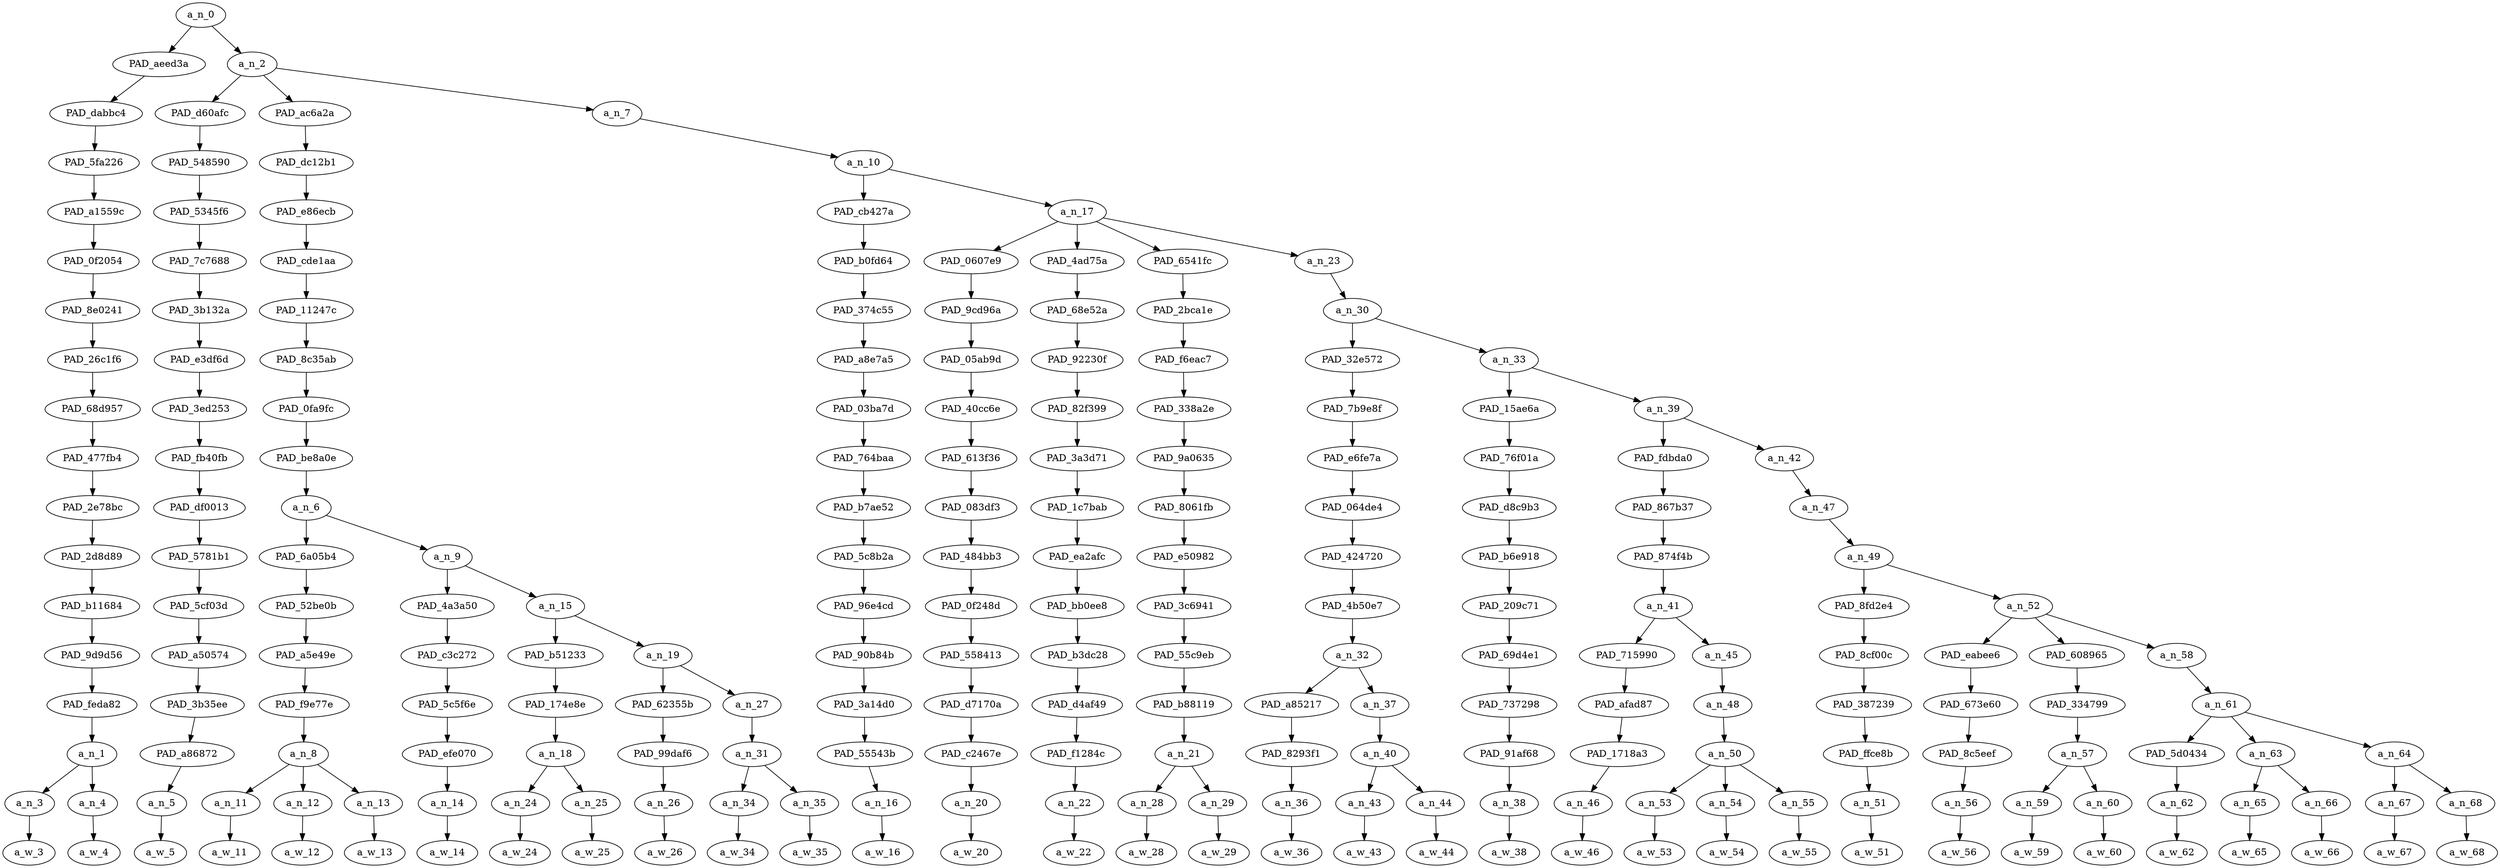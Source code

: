 strict digraph "" {
	a_n_0	[div_dir=1,
		index=0,
		level=17,
		pos="3.8503327546296298,17!",
		text_span="[0, 1, 2, 3, 4, 5, 6, 7, 8, 9, 10, 11, 12, 13, 14, 15, 16, 17, 18, 19, 20, 21, 22, 23, 24, 25, 26, 27, 28, 29, 30, 31, 32, 33]",
		value=0.99999999];
	PAD_aeed3a	[div_dir=1,
		index=0,
		level=16,
		pos="0.5,16!",
		text_span="[0, 1]",
		value=0.19728913];
	a_n_0 -> PAD_aeed3a;
	a_n_2	[div_dir=1,
		index=1,
		level=16,
		pos="7.2006655092592595,16!",
		text_span="[2, 3, 4, 5, 6, 7, 8, 9, 10, 11, 12, 13, 14, 15, 16, 17, 18, 19, 20, 21, 22, 23, 24, 25, 26, 27, 28, 29, 30, 31, 32, 33]",
		value=0.80222583];
	a_n_0 -> a_n_2;
	PAD_dabbc4	[div_dir=1,
		index=0,
		level=15,
		pos="0.5,15!",
		text_span="[0, 1]",
		value=0.19728913];
	PAD_aeed3a -> PAD_dabbc4;
	PAD_5fa226	[div_dir=1,
		index=0,
		level=14,
		pos="0.5,14!",
		text_span="[0, 1]",
		value=0.19728913];
	PAD_dabbc4 -> PAD_5fa226;
	PAD_a1559c	[div_dir=1,
		index=0,
		level=13,
		pos="0.5,13!",
		text_span="[0, 1]",
		value=0.19728913];
	PAD_5fa226 -> PAD_a1559c;
	PAD_0f2054	[div_dir=1,
		index=0,
		level=12,
		pos="0.5,12!",
		text_span="[0, 1]",
		value=0.19728913];
	PAD_a1559c -> PAD_0f2054;
	PAD_8e0241	[div_dir=1,
		index=0,
		level=11,
		pos="0.5,11!",
		text_span="[0, 1]",
		value=0.19728913];
	PAD_0f2054 -> PAD_8e0241;
	PAD_26c1f6	[div_dir=1,
		index=0,
		level=10,
		pos="0.5,10!",
		text_span="[0, 1]",
		value=0.19728913];
	PAD_8e0241 -> PAD_26c1f6;
	PAD_68d957	[div_dir=1,
		index=0,
		level=9,
		pos="0.5,9!",
		text_span="[0, 1]",
		value=0.19728913];
	PAD_26c1f6 -> PAD_68d957;
	PAD_477fb4	[div_dir=1,
		index=0,
		level=8,
		pos="0.5,8!",
		text_span="[0, 1]",
		value=0.19728913];
	PAD_68d957 -> PAD_477fb4;
	PAD_2e78bc	[div_dir=1,
		index=0,
		level=7,
		pos="0.5,7!",
		text_span="[0, 1]",
		value=0.19728913];
	PAD_477fb4 -> PAD_2e78bc;
	PAD_2d8d89	[div_dir=1,
		index=0,
		level=6,
		pos="0.5,6!",
		text_span="[0, 1]",
		value=0.19728913];
	PAD_2e78bc -> PAD_2d8d89;
	PAD_b11684	[div_dir=1,
		index=0,
		level=5,
		pos="0.5,5!",
		text_span="[0, 1]",
		value=0.19728913];
	PAD_2d8d89 -> PAD_b11684;
	PAD_9d9d56	[div_dir=1,
		index=0,
		level=4,
		pos="0.5,4!",
		text_span="[0, 1]",
		value=0.19728913];
	PAD_b11684 -> PAD_9d9d56;
	PAD_feda82	[div_dir=1,
		index=0,
		level=3,
		pos="0.5,3!",
		text_span="[0, 1]",
		value=0.19728913];
	PAD_9d9d56 -> PAD_feda82;
	a_n_1	[div_dir=1,
		index=0,
		level=2,
		pos="0.5,2!",
		text_span="[0, 1]",
		value=0.19728913];
	PAD_feda82 -> a_n_1;
	a_n_3	[div_dir=1,
		index=0,
		level=1,
		pos="0.0,1!",
		text_span="[0]",
		value=0.15170387];
	a_n_1 -> a_n_3;
	a_n_4	[div_dir=-1,
		index=1,
		level=1,
		pos="1.0,1!",
		text_span="[1]",
		value=0.04479495];
	a_n_1 -> a_n_4;
	a_w_3	[div_dir=0,
		index=0,
		level=0,
		pos="0,0!",
		text_span="[0]",
		value=nigger];
	a_n_3 -> a_w_3;
	a_w_4	[div_dir=0,
		index=1,
		level=0,
		pos="1,0!",
		text_span="[1]",
		value=jokes];
	a_n_4 -> a_w_4;
	PAD_d60afc	[div_dir=1,
		index=1,
		level=15,
		pos="2.0,15!",
		text_span="[2]",
		value=0.02422138];
	a_n_2 -> PAD_d60afc;
	PAD_ac6a2a	[div_dir=1,
		index=2,
		level=15,
		pos="5.65625,15!",
		text_span="[3, 4, 5, 6, 7, 8, 9, 10, 11]",
		value=0.22518345];
	a_n_2 -> PAD_ac6a2a;
	a_n_7	[div_dir=1,
		index=3,
		level=15,
		pos="13.945746527777779,15!",
		text_span="[12, 13, 14, 15, 16, 17, 18, 19, 20, 21, 22, 23, 24, 25, 26, 27, 28, 29, 30, 31, 32, 33]",
		value=0.55253853];
	a_n_2 -> a_n_7;
	PAD_548590	[div_dir=1,
		index=1,
		level=14,
		pos="2.0,14!",
		text_span="[2]",
		value=0.02422138];
	PAD_d60afc -> PAD_548590;
	PAD_5345f6	[div_dir=1,
		index=1,
		level=13,
		pos="2.0,13!",
		text_span="[2]",
		value=0.02422138];
	PAD_548590 -> PAD_5345f6;
	PAD_7c7688	[div_dir=1,
		index=1,
		level=12,
		pos="2.0,12!",
		text_span="[2]",
		value=0.02422138];
	PAD_5345f6 -> PAD_7c7688;
	PAD_3b132a	[div_dir=1,
		index=1,
		level=11,
		pos="2.0,11!",
		text_span="[2]",
		value=0.02422138];
	PAD_7c7688 -> PAD_3b132a;
	PAD_e3df6d	[div_dir=1,
		index=1,
		level=10,
		pos="2.0,10!",
		text_span="[2]",
		value=0.02422138];
	PAD_3b132a -> PAD_e3df6d;
	PAD_3ed253	[div_dir=1,
		index=1,
		level=9,
		pos="2.0,9!",
		text_span="[2]",
		value=0.02422138];
	PAD_e3df6d -> PAD_3ed253;
	PAD_fb40fb	[div_dir=1,
		index=1,
		level=8,
		pos="2.0,8!",
		text_span="[2]",
		value=0.02422138];
	PAD_3ed253 -> PAD_fb40fb;
	PAD_df0013	[div_dir=1,
		index=1,
		level=7,
		pos="2.0,7!",
		text_span="[2]",
		value=0.02422138];
	PAD_fb40fb -> PAD_df0013;
	PAD_5781b1	[div_dir=1,
		index=1,
		level=6,
		pos="2.0,6!",
		text_span="[2]",
		value=0.02422138];
	PAD_df0013 -> PAD_5781b1;
	PAD_5cf03d	[div_dir=1,
		index=1,
		level=5,
		pos="2.0,5!",
		text_span="[2]",
		value=0.02422138];
	PAD_5781b1 -> PAD_5cf03d;
	PAD_a50574	[div_dir=1,
		index=1,
		level=4,
		pos="2.0,4!",
		text_span="[2]",
		value=0.02422138];
	PAD_5cf03d -> PAD_a50574;
	PAD_3b35ee	[div_dir=1,
		index=1,
		level=3,
		pos="2.0,3!",
		text_span="[2]",
		value=0.02422138];
	PAD_a50574 -> PAD_3b35ee;
	PAD_a86872	[div_dir=1,
		index=1,
		level=2,
		pos="2.0,2!",
		text_span="[2]",
		value=0.02422138];
	PAD_3b35ee -> PAD_a86872;
	a_n_5	[div_dir=1,
		index=2,
		level=1,
		pos="2.0,1!",
		text_span="[2]",
		value=0.02422138];
	PAD_a86872 -> a_n_5;
	a_w_5	[div_dir=0,
		index=2,
		level=0,
		pos="2,0!",
		text_span="[2]",
		value=are];
	a_n_5 -> a_w_5;
	PAD_dc12b1	[div_dir=1,
		index=2,
		level=14,
		pos="5.65625,14!",
		text_span="[3, 4, 5, 6, 7, 8, 9, 10, 11]",
		value=0.22518345];
	PAD_ac6a2a -> PAD_dc12b1;
	PAD_e86ecb	[div_dir=1,
		index=2,
		level=13,
		pos="5.65625,13!",
		text_span="[3, 4, 5, 6, 7, 8, 9, 10, 11]",
		value=0.22518345];
	PAD_dc12b1 -> PAD_e86ecb;
	PAD_cde1aa	[div_dir=1,
		index=2,
		level=12,
		pos="5.65625,12!",
		text_span="[3, 4, 5, 6, 7, 8, 9, 10, 11]",
		value=0.22518345];
	PAD_e86ecb -> PAD_cde1aa;
	PAD_11247c	[div_dir=1,
		index=2,
		level=11,
		pos="5.65625,11!",
		text_span="[3, 4, 5, 6, 7, 8, 9, 10, 11]",
		value=0.22518345];
	PAD_cde1aa -> PAD_11247c;
	PAD_8c35ab	[div_dir=1,
		index=2,
		level=10,
		pos="5.65625,10!",
		text_span="[3, 4, 5, 6, 7, 8, 9, 10, 11]",
		value=0.22518345];
	PAD_11247c -> PAD_8c35ab;
	PAD_0fa9fc	[div_dir=1,
		index=2,
		level=9,
		pos="5.65625,9!",
		text_span="[3, 4, 5, 6, 7, 8, 9, 10, 11]",
		value=0.22518345];
	PAD_8c35ab -> PAD_0fa9fc;
	PAD_be8a0e	[div_dir=1,
		index=2,
		level=8,
		pos="5.65625,8!",
		text_span="[3, 4, 5, 6, 7, 8, 9, 10, 11]",
		value=0.22518345];
	PAD_0fa9fc -> PAD_be8a0e;
	a_n_6	[div_dir=1,
		index=2,
		level=7,
		pos="5.65625,7!",
		text_span="[3, 4, 5, 6, 7, 8, 9, 10, 11]",
		value=0.22518345];
	PAD_be8a0e -> a_n_6;
	PAD_6a05b4	[div_dir=-1,
		index=2,
		level=6,
		pos="4.0,6!",
		text_span="[3, 4, 5]",
		value=0.05057490];
	a_n_6 -> PAD_6a05b4;
	a_n_9	[div_dir=1,
		index=3,
		level=6,
		pos="7.3125,6!",
		text_span="[6, 7, 8, 9, 10, 11]",
		value=0.17451664];
	a_n_6 -> a_n_9;
	PAD_52be0b	[div_dir=-1,
		index=2,
		level=5,
		pos="4.0,5!",
		text_span="[3, 4, 5]",
		value=0.05057490];
	PAD_6a05b4 -> PAD_52be0b;
	PAD_a5e49e	[div_dir=-1,
		index=2,
		level=4,
		pos="4.0,4!",
		text_span="[3, 4, 5]",
		value=0.05057490];
	PAD_52be0b -> PAD_a5e49e;
	PAD_f9e77e	[div_dir=-1,
		index=2,
		level=3,
		pos="4.0,3!",
		text_span="[3, 4, 5]",
		value=0.05057490];
	PAD_a5e49e -> PAD_f9e77e;
	a_n_8	[div_dir=-1,
		index=2,
		level=2,
		pos="4.0,2!",
		text_span="[3, 4, 5]",
		value=0.05057490];
	PAD_f9e77e -> a_n_8;
	a_n_11	[div_dir=-1,
		index=3,
		level=1,
		pos="3.0,1!",
		text_span="[3]",
		value=0.01630257];
	a_n_8 -> a_n_11;
	a_n_12	[div_dir=-1,
		index=4,
		level=1,
		pos="4.0,1!",
		text_span="[4]",
		value=0.01889597];
	a_n_8 -> a_n_12;
	a_n_13	[div_dir=1,
		index=5,
		level=1,
		pos="5.0,1!",
		text_span="[5]",
		value=0.01536732];
	a_n_8 -> a_n_13;
	a_w_11	[div_dir=0,
		index=3,
		level=0,
		pos="3,0!",
		text_span="[3]",
		value=more];
	a_n_11 -> a_w_11;
	a_w_12	[div_dir=0,
		index=4,
		level=0,
		pos="4,0!",
		text_span="[4]",
		value=played];
	a_n_12 -> a_w_12;
	a_w_13	[div_dir=0,
		index=5,
		level=0,
		pos="5,0!",
		text_span="[5]",
		value=out];
	a_n_13 -> a_w_13;
	PAD_4a3a50	[div_dir=1,
		index=3,
		level=5,
		pos="6.0,5!",
		text_span="[6]",
		value=0.01395445];
	a_n_9 -> PAD_4a3a50;
	a_n_15	[div_dir=1,
		index=4,
		level=5,
		pos="8.625,5!",
		text_span="[7, 8, 9, 10, 11]",
		value=0.16045096];
	a_n_9 -> a_n_15;
	PAD_c3c272	[div_dir=1,
		index=3,
		level=4,
		pos="6.0,4!",
		text_span="[6]",
		value=0.01395445];
	PAD_4a3a50 -> PAD_c3c272;
	PAD_5c5f6e	[div_dir=1,
		index=3,
		level=3,
		pos="6.0,3!",
		text_span="[6]",
		value=0.01395445];
	PAD_c3c272 -> PAD_5c5f6e;
	PAD_efe070	[div_dir=1,
		index=3,
		level=2,
		pos="6.0,2!",
		text_span="[6]",
		value=0.01395445];
	PAD_5c5f6e -> PAD_efe070;
	a_n_14	[div_dir=1,
		index=6,
		level=1,
		pos="6.0,1!",
		text_span="[6]",
		value=0.01395445];
	PAD_efe070 -> a_n_14;
	a_w_14	[div_dir=0,
		index=6,
		level=0,
		pos="6,0!",
		text_span="[6]",
		value=than];
	a_n_14 -> a_w_14;
	PAD_b51233	[div_dir=1,
		index=4,
		level=4,
		pos="7.5,4!",
		text_span="[7, 8]",
		value=0.10955494];
	a_n_15 -> PAD_b51233;
	a_n_19	[div_dir=1,
		index=5,
		level=4,
		pos="9.75,4!",
		text_span="[9, 10, 11]",
		value=0.05078478];
	a_n_15 -> a_n_19;
	PAD_174e8e	[div_dir=1,
		index=4,
		level=3,
		pos="7.5,3!",
		text_span="[7, 8]",
		value=0.10955494];
	PAD_b51233 -> PAD_174e8e;
	a_n_18	[div_dir=1,
		index=4,
		level=2,
		pos="7.5,2!",
		text_span="[7, 8]",
		value=0.10955494];
	PAD_174e8e -> a_n_18;
	a_n_24	[div_dir=1,
		index=7,
		level=1,
		pos="7.0,1!",
		text_span="[7]",
		value=0.05844731];
	a_n_18 -> a_n_24;
	a_n_25	[div_dir=1,
		index=8,
		level=1,
		pos="8.0,1!",
		text_span="[8]",
		value=0.05099873];
	a_n_18 -> a_n_25;
	a_w_24	[div_dir=0,
		index=7,
		level=0,
		pos="7,0!",
		text_span="[7]",
		value=groyper];
	a_n_24 -> a_w_24;
	a_w_25	[div_dir=0,
		index=8,
		level=0,
		pos="8,0!",
		text_span="[8]",
		value=avis];
	a_n_25 -> a_w_25;
	PAD_62355b	[div_dir=1,
		index=5,
		level=3,
		pos="9.0,3!",
		text_span="[9]",
		value=0.01755341];
	a_n_19 -> PAD_62355b;
	a_n_27	[div_dir=1,
		index=6,
		level=3,
		pos="10.5,3!",
		text_span="[10, 11]",
		value=0.03319159];
	a_n_19 -> a_n_27;
	PAD_99daf6	[div_dir=1,
		index=5,
		level=2,
		pos="9.0,2!",
		text_span="[9]",
		value=0.01755341];
	PAD_62355b -> PAD_99daf6;
	a_n_26	[div_dir=1,
		index=9,
		level=1,
		pos="9.0,1!",
		text_span="[9]",
		value=0.01755341];
	PAD_99daf6 -> a_n_26;
	a_w_26	[div_dir=0,
		index=9,
		level=0,
		pos="9,0!",
		text_span="[9]",
		value=keep];
	a_n_26 -> a_w_26;
	a_n_31	[div_dir=1,
		index=6,
		level=2,
		pos="10.5,2!",
		text_span="[10, 11]",
		value=0.03319010];
	a_n_27 -> a_n_31;
	a_n_34	[div_dir=-1,
		index=10,
		level=1,
		pos="10.0,1!",
		text_span="[10]",
		value=0.01722160];
	a_n_31 -> a_n_34;
	a_n_35	[div_dir=1,
		index=11,
		level=1,
		pos="11.0,1!",
		text_span="[11]",
		value=0.01596701];
	a_n_31 -> a_n_35;
	a_w_34	[div_dir=0,
		index=10,
		level=0,
		pos="10,0!",
		text_span="[10]",
		value=using];
	a_n_34 -> a_w_34;
	a_w_35	[div_dir=0,
		index=11,
		level=0,
		pos="11,0!",
		text_span="[11]",
		value=it];
	a_n_35 -> a_w_35;
	a_n_10	[div_dir=1,
		index=3,
		level=14,
		pos="13.945746527777779,14!",
		text_span="[12, 13, 14, 15, 16, 17, 18, 19, 20, 21, 22, 23, 24, 25, 26, 27, 28, 29, 30, 31, 32, 33]",
		value=0.55225667];
	a_n_7 -> a_n_10;
	PAD_cb427a	[div_dir=1,
		index=3,
		level=13,
		pos="12.0,13!",
		text_span="[12]",
		value=0.01705608];
	a_n_10 -> PAD_cb427a;
	a_n_17	[div_dir=1,
		index=4,
		level=13,
		pos="15.891493055555555,13!",
		text_span="[13, 14, 15, 16, 17, 18, 19, 20, 21, 22, 23, 24, 25, 26, 27, 28, 29, 30, 31, 32, 33]",
		value=0.53491874];
	a_n_10 -> a_n_17;
	PAD_b0fd64	[div_dir=1,
		index=3,
		level=12,
		pos="12.0,12!",
		text_span="[12]",
		value=0.01705608];
	PAD_cb427a -> PAD_b0fd64;
	PAD_374c55	[div_dir=1,
		index=3,
		level=11,
		pos="12.0,11!",
		text_span="[12]",
		value=0.01705608];
	PAD_b0fd64 -> PAD_374c55;
	PAD_a8e7a5	[div_dir=1,
		index=3,
		level=10,
		pos="12.0,10!",
		text_span="[12]",
		value=0.01705608];
	PAD_374c55 -> PAD_a8e7a5;
	PAD_03ba7d	[div_dir=1,
		index=3,
		level=9,
		pos="12.0,9!",
		text_span="[12]",
		value=0.01705608];
	PAD_a8e7a5 -> PAD_03ba7d;
	PAD_764baa	[div_dir=1,
		index=3,
		level=8,
		pos="12.0,8!",
		text_span="[12]",
		value=0.01705608];
	PAD_03ba7d -> PAD_764baa;
	PAD_b7ae52	[div_dir=1,
		index=3,
		level=7,
		pos="12.0,7!",
		text_span="[12]",
		value=0.01705608];
	PAD_764baa -> PAD_b7ae52;
	PAD_5c8b2a	[div_dir=1,
		index=4,
		level=6,
		pos="12.0,6!",
		text_span="[12]",
		value=0.01705608];
	PAD_b7ae52 -> PAD_5c8b2a;
	PAD_96e4cd	[div_dir=1,
		index=5,
		level=5,
		pos="12.0,5!",
		text_span="[12]",
		value=0.01705608];
	PAD_5c8b2a -> PAD_96e4cd;
	PAD_90b84b	[div_dir=1,
		index=6,
		level=4,
		pos="12.0,4!",
		text_span="[12]",
		value=0.01705608];
	PAD_96e4cd -> PAD_90b84b;
	PAD_3a14d0	[div_dir=1,
		index=7,
		level=3,
		pos="12.0,3!",
		text_span="[12]",
		value=0.01705608];
	PAD_90b84b -> PAD_3a14d0;
	PAD_55543b	[div_dir=1,
		index=7,
		level=2,
		pos="12.0,2!",
		text_span="[12]",
		value=0.01705608];
	PAD_3a14d0 -> PAD_55543b;
	a_n_16	[div_dir=1,
		index=12,
		level=1,
		pos="12.0,1!",
		text_span="[12]",
		value=0.01705608];
	PAD_55543b -> a_n_16;
	a_w_16	[div_dir=0,
		index=12,
		level=0,
		pos="12,0!",
		text_span="[12]",
		value=it1];
	a_n_16 -> a_w_16;
	PAD_0607e9	[div_dir=1,
		index=4,
		level=12,
		pos="13.0,12!",
		text_span="[13]",
		value=0.01752097];
	a_n_17 -> PAD_0607e9;
	PAD_4ad75a	[div_dir=-1,
		index=6,
		level=12,
		pos="16.0,12!",
		text_span="[16]",
		value=0.02100798];
	a_n_17 -> PAD_4ad75a;
	PAD_6541fc	[div_dir=1,
		index=5,
		level=12,
		pos="14.5,12!",
		text_span="[14, 15]",
		value=0.03649807];
	a_n_17 -> PAD_6541fc;
	a_n_23	[div_dir=1,
		index=7,
		level=12,
		pos="20.06597222222222,12!",
		text_span="[17, 18, 19, 20, 21, 22, 23, 24, 25, 26, 27, 28, 29, 30, 31, 32, 33]",
		value=0.45962201];
	a_n_17 -> a_n_23;
	PAD_9cd96a	[div_dir=1,
		index=4,
		level=11,
		pos="13.0,11!",
		text_span="[13]",
		value=0.01752097];
	PAD_0607e9 -> PAD_9cd96a;
	PAD_05ab9d	[div_dir=1,
		index=4,
		level=10,
		pos="13.0,10!",
		text_span="[13]",
		value=0.01752097];
	PAD_9cd96a -> PAD_05ab9d;
	PAD_40cc6e	[div_dir=1,
		index=4,
		level=9,
		pos="13.0,9!",
		text_span="[13]",
		value=0.01752097];
	PAD_05ab9d -> PAD_40cc6e;
	PAD_613f36	[div_dir=1,
		index=4,
		level=8,
		pos="13.0,8!",
		text_span="[13]",
		value=0.01752097];
	PAD_40cc6e -> PAD_613f36;
	PAD_083df3	[div_dir=1,
		index=4,
		level=7,
		pos="13.0,7!",
		text_span="[13]",
		value=0.01752097];
	PAD_613f36 -> PAD_083df3;
	PAD_484bb3	[div_dir=1,
		index=5,
		level=6,
		pos="13.0,6!",
		text_span="[13]",
		value=0.01752097];
	PAD_083df3 -> PAD_484bb3;
	PAD_0f248d	[div_dir=1,
		index=6,
		level=5,
		pos="13.0,5!",
		text_span="[13]",
		value=0.01752097];
	PAD_484bb3 -> PAD_0f248d;
	PAD_558413	[div_dir=1,
		index=7,
		level=4,
		pos="13.0,4!",
		text_span="[13]",
		value=0.01752097];
	PAD_0f248d -> PAD_558413;
	PAD_d7170a	[div_dir=1,
		index=8,
		level=3,
		pos="13.0,3!",
		text_span="[13]",
		value=0.01752097];
	PAD_558413 -> PAD_d7170a;
	PAD_c2467e	[div_dir=1,
		index=8,
		level=2,
		pos="13.0,2!",
		text_span="[13]",
		value=0.01752097];
	PAD_d7170a -> PAD_c2467e;
	a_n_20	[div_dir=1,
		index=13,
		level=1,
		pos="13.0,1!",
		text_span="[13]",
		value=0.01752097];
	PAD_c2467e -> a_n_20;
	a_w_20	[div_dir=0,
		index=13,
		level=0,
		pos="13,0!",
		text_span="[13]",
		value=has];
	a_n_20 -> a_w_20;
	PAD_68e52a	[div_dir=-1,
		index=6,
		level=11,
		pos="16.0,11!",
		text_span="[16]",
		value=0.02100798];
	PAD_4ad75a -> PAD_68e52a;
	PAD_92230f	[div_dir=-1,
		index=6,
		level=10,
		pos="16.0,10!",
		text_span="[16]",
		value=0.02100798];
	PAD_68e52a -> PAD_92230f;
	PAD_82f399	[div_dir=-1,
		index=6,
		level=9,
		pos="16.0,9!",
		text_span="[16]",
		value=0.02100798];
	PAD_92230f -> PAD_82f399;
	PAD_3a3d71	[div_dir=-1,
		index=6,
		level=8,
		pos="16.0,8!",
		text_span="[16]",
		value=0.02100798];
	PAD_82f399 -> PAD_3a3d71;
	PAD_1c7bab	[div_dir=-1,
		index=6,
		level=7,
		pos="16.0,7!",
		text_span="[16]",
		value=0.02100798];
	PAD_3a3d71 -> PAD_1c7bab;
	PAD_ea2afc	[div_dir=-1,
		index=7,
		level=6,
		pos="16.0,6!",
		text_span="[16]",
		value=0.02100798];
	PAD_1c7bab -> PAD_ea2afc;
	PAD_bb0ee8	[div_dir=-1,
		index=8,
		level=5,
		pos="16.0,5!",
		text_span="[16]",
		value=0.02100798];
	PAD_ea2afc -> PAD_bb0ee8;
	PAD_b3dc28	[div_dir=-1,
		index=9,
		level=4,
		pos="16.0,4!",
		text_span="[16]",
		value=0.02100798];
	PAD_bb0ee8 -> PAD_b3dc28;
	PAD_d4af49	[div_dir=-1,
		index=10,
		level=3,
		pos="16.0,3!",
		text_span="[16]",
		value=0.02100798];
	PAD_b3dc28 -> PAD_d4af49;
	PAD_f1284c	[div_dir=-1,
		index=10,
		level=2,
		pos="16.0,2!",
		text_span="[16]",
		value=0.02100798];
	PAD_d4af49 -> PAD_f1284c;
	a_n_22	[div_dir=-1,
		index=16,
		level=1,
		pos="16.0,1!",
		text_span="[16]",
		value=0.02100798];
	PAD_f1284c -> a_n_22;
	a_w_22	[div_dir=0,
		index=16,
		level=0,
		pos="16,0!",
		text_span="[16]",
		value=meanwhile];
	a_n_22 -> a_w_22;
	PAD_2bca1e	[div_dir=1,
		index=5,
		level=11,
		pos="14.5,11!",
		text_span="[14, 15]",
		value=0.03649807];
	PAD_6541fc -> PAD_2bca1e;
	PAD_f6eac7	[div_dir=1,
		index=5,
		level=10,
		pos="14.5,10!",
		text_span="[14, 15]",
		value=0.03649807];
	PAD_2bca1e -> PAD_f6eac7;
	PAD_338a2e	[div_dir=1,
		index=5,
		level=9,
		pos="14.5,9!",
		text_span="[14, 15]",
		value=0.03649807];
	PAD_f6eac7 -> PAD_338a2e;
	PAD_9a0635	[div_dir=1,
		index=5,
		level=8,
		pos="14.5,8!",
		text_span="[14, 15]",
		value=0.03649807];
	PAD_338a2e -> PAD_9a0635;
	PAD_8061fb	[div_dir=1,
		index=5,
		level=7,
		pos="14.5,7!",
		text_span="[14, 15]",
		value=0.03649807];
	PAD_9a0635 -> PAD_8061fb;
	PAD_e50982	[div_dir=1,
		index=6,
		level=6,
		pos="14.5,6!",
		text_span="[14, 15]",
		value=0.03649807];
	PAD_8061fb -> PAD_e50982;
	PAD_3c6941	[div_dir=1,
		index=7,
		level=5,
		pos="14.5,5!",
		text_span="[14, 15]",
		value=0.03649807];
	PAD_e50982 -> PAD_3c6941;
	PAD_55c9eb	[div_dir=1,
		index=8,
		level=4,
		pos="14.5,4!",
		text_span="[14, 15]",
		value=0.03649807];
	PAD_3c6941 -> PAD_55c9eb;
	PAD_b88119	[div_dir=1,
		index=9,
		level=3,
		pos="14.5,3!",
		text_span="[14, 15]",
		value=0.03649807];
	PAD_55c9eb -> PAD_b88119;
	a_n_21	[div_dir=1,
		index=9,
		level=2,
		pos="14.5,2!",
		text_span="[14, 15]",
		value=0.03649807];
	PAD_b88119 -> a_n_21;
	a_n_28	[div_dir=-1,
		index=14,
		level=1,
		pos="14.0,1!",
		text_span="[14]",
		value=0.01504509];
	a_n_21 -> a_n_28;
	a_n_29	[div_dir=1,
		index=15,
		level=1,
		pos="15.0,1!",
		text_span="[15]",
		value=0.02142167];
	a_n_21 -> a_n_29;
	a_w_28	[div_dir=0,
		index=14,
		level=0,
		pos="14,0!",
		text_span="[14]",
		value=no];
	a_n_28 -> a_w_28;
	a_w_29	[div_dir=0,
		index=15,
		level=0,
		pos="15,0!",
		text_span="[15]",
		value=effect];
	a_n_29 -> a_w_29;
	a_n_30	[div_dir=1,
		index=7,
		level=11,
		pos="20.06597222222222,11!",
		text_span="[17, 18, 19, 20, 21, 22, 23, 24, 25, 26, 27, 28, 29, 30, 31, 32, 33]",
		value=0.45932454];
	a_n_23 -> a_n_30;
	PAD_32e572	[div_dir=1,
		index=7,
		level=10,
		pos="17.75,10!",
		text_span="[17, 18, 19]",
		value=0.04927598];
	a_n_30 -> PAD_32e572;
	a_n_33	[div_dir=1,
		index=8,
		level=10,
		pos="22.381944444444443,10!",
		text_span="[20, 21, 22, 23, 24, 25, 26, 27, 28, 29, 30, 31, 32, 33]",
		value=0.40975109];
	a_n_30 -> a_n_33;
	PAD_7b9e8f	[div_dir=1,
		index=7,
		level=9,
		pos="17.75,9!",
		text_span="[17, 18, 19]",
		value=0.04927598];
	PAD_32e572 -> PAD_7b9e8f;
	PAD_e6fe7a	[div_dir=1,
		index=7,
		level=8,
		pos="17.75,8!",
		text_span="[17, 18, 19]",
		value=0.04927598];
	PAD_7b9e8f -> PAD_e6fe7a;
	PAD_064de4	[div_dir=1,
		index=7,
		level=7,
		pos="17.75,7!",
		text_span="[17, 18, 19]",
		value=0.04927598];
	PAD_e6fe7a -> PAD_064de4;
	PAD_424720	[div_dir=1,
		index=8,
		level=6,
		pos="17.75,6!",
		text_span="[17, 18, 19]",
		value=0.04927598];
	PAD_064de4 -> PAD_424720;
	PAD_4b50e7	[div_dir=1,
		index=9,
		level=5,
		pos="17.75,5!",
		text_span="[17, 18, 19]",
		value=0.04927598];
	PAD_424720 -> PAD_4b50e7;
	a_n_32	[div_dir=1,
		index=10,
		level=4,
		pos="17.75,4!",
		text_span="[17, 18, 19]",
		value=0.04927598];
	PAD_4b50e7 -> a_n_32;
	PAD_a85217	[div_dir=1,
		index=11,
		level=3,
		pos="17.0,3!",
		text_span="[17]",
		value=0.01566713];
	a_n_32 -> PAD_a85217;
	a_n_37	[div_dir=1,
		index=12,
		level=3,
		pos="18.5,3!",
		text_span="[18, 19]",
		value=0.03350081];
	a_n_32 -> a_n_37;
	PAD_8293f1	[div_dir=1,
		index=11,
		level=2,
		pos="17.0,2!",
		text_span="[17]",
		value=0.01566713];
	PAD_a85217 -> PAD_8293f1;
	a_n_36	[div_dir=1,
		index=17,
		level=1,
		pos="17.0,1!",
		text_span="[17]",
		value=0.01566713];
	PAD_8293f1 -> a_n_36;
	a_w_36	[div_dir=0,
		index=17,
		level=0,
		pos="17,0!",
		text_span="[17]",
		value=all];
	a_n_36 -> a_w_36;
	a_n_40	[div_dir=1,
		index=12,
		level=2,
		pos="18.5,2!",
		text_span="[18, 19]",
		value=0.03343221];
	a_n_37 -> a_n_40;
	a_n_43	[div_dir=1,
		index=18,
		level=1,
		pos="18.0,1!",
		text_span="[18]",
		value=0.01741787];
	a_n_40 -> a_n_43;
	a_n_44	[div_dir=1,
		index=19,
		level=1,
		pos="19.0,1!",
		text_span="[19]",
		value=0.01594575];
	a_n_40 -> a_n_44;
	a_w_43	[div_dir=0,
		index=18,
		level=0,
		pos="18,0!",
		text_span="[18]",
		value=you];
	a_n_43 -> a_w_43;
	a_w_44	[div_dir=0,
		index=19,
		level=0,
		pos="19,0!",
		text_span="[19]",
		value=do];
	a_n_44 -> a_w_44;
	PAD_15ae6a	[div_dir=1,
		index=8,
		level=9,
		pos="20.0,9!",
		text_span="[20]",
		value=0.01615780];
	a_n_33 -> PAD_15ae6a;
	a_n_39	[div_dir=1,
		index=9,
		level=9,
		pos="24.76388888888889,9!",
		text_span="[21, 22, 23, 24, 25, 26, 27, 28, 29, 30, 31, 32, 33]",
		value=0.39331598];
	a_n_33 -> a_n_39;
	PAD_76f01a	[div_dir=1,
		index=8,
		level=8,
		pos="20.0,8!",
		text_span="[20]",
		value=0.01615780];
	PAD_15ae6a -> PAD_76f01a;
	PAD_d8c9b3	[div_dir=1,
		index=8,
		level=7,
		pos="20.0,7!",
		text_span="[20]",
		value=0.01615780];
	PAD_76f01a -> PAD_d8c9b3;
	PAD_b6e918	[div_dir=1,
		index=9,
		level=6,
		pos="20.0,6!",
		text_span="[20]",
		value=0.01615780];
	PAD_d8c9b3 -> PAD_b6e918;
	PAD_209c71	[div_dir=1,
		index=10,
		level=5,
		pos="20.0,5!",
		text_span="[20]",
		value=0.01615780];
	PAD_b6e918 -> PAD_209c71;
	PAD_69d4e1	[div_dir=1,
		index=11,
		level=4,
		pos="20.0,4!",
		text_span="[20]",
		value=0.01615780];
	PAD_209c71 -> PAD_69d4e1;
	PAD_737298	[div_dir=1,
		index=13,
		level=3,
		pos="20.0,3!",
		text_span="[20]",
		value=0.01615780];
	PAD_69d4e1 -> PAD_737298;
	PAD_91af68	[div_dir=1,
		index=13,
		level=2,
		pos="20.0,2!",
		text_span="[20]",
		value=0.01615780];
	PAD_737298 -> PAD_91af68;
	a_n_38	[div_dir=1,
		index=20,
		level=1,
		pos="20.0,1!",
		text_span="[20]",
		value=0.01615780];
	PAD_91af68 -> a_n_38;
	a_w_38	[div_dir=0,
		index=20,
		level=0,
		pos="20,0!",
		text_span="[20]",
		value=is];
	a_n_38 -> a_w_38;
	PAD_fdbda0	[div_dir=1,
		index=9,
		level=8,
		pos="23.0,8!",
		text_span="[21, 22, 23, 24]",
		value=0.10707412];
	a_n_39 -> PAD_fdbda0;
	a_n_42	[div_dir=1,
		index=10,
		level=8,
		pos="26.52777777777778,8!",
		text_span="[25, 26, 27, 28, 29, 30, 31, 32, 33]",
		value=0.28596869];
	a_n_39 -> a_n_42;
	PAD_867b37	[div_dir=1,
		index=9,
		level=7,
		pos="23.0,7!",
		text_span="[21, 22, 23, 24]",
		value=0.10707412];
	PAD_fdbda0 -> PAD_867b37;
	PAD_874f4b	[div_dir=1,
		index=10,
		level=6,
		pos="23.0,6!",
		text_span="[21, 22, 23, 24]",
		value=0.10707412];
	PAD_867b37 -> PAD_874f4b;
	a_n_41	[div_dir=1,
		index=11,
		level=5,
		pos="23.0,5!",
		text_span="[21, 22, 23, 24]",
		value=0.10707412];
	PAD_874f4b -> a_n_41;
	PAD_715990	[div_dir=1,
		index=13,
		level=4,
		pos="24.0,4!",
		text_span="[24]",
		value=0.01811871];
	a_n_41 -> PAD_715990;
	a_n_45	[div_dir=1,
		index=12,
		level=4,
		pos="22.0,4!",
		text_span="[21, 22, 23]",
		value=0.08884856];
	a_n_41 -> a_n_45;
	PAD_afad87	[div_dir=1,
		index=15,
		level=3,
		pos="24.0,3!",
		text_span="[24]",
		value=0.01811871];
	PAD_715990 -> PAD_afad87;
	PAD_1718a3	[div_dir=1,
		index=15,
		level=2,
		pos="24.0,2!",
		text_span="[24]",
		value=0.01811871];
	PAD_afad87 -> PAD_1718a3;
	a_n_46	[div_dir=1,
		index=24,
		level=1,
		pos="24.0,1!",
		text_span="[24]",
		value=0.01811871];
	PAD_1718a3 -> a_n_46;
	a_w_46	[div_dir=0,
		index=24,
		level=0,
		pos="24,0!",
		text_span="[24]",
		value=way];
	a_n_46 -> a_w_46;
	a_n_48	[div_dir=1,
		index=14,
		level=3,
		pos="22.0,3!",
		text_span="[21, 22, 23]",
		value=0.08876817];
	a_n_45 -> a_n_48;
	a_n_50	[div_dir=1,
		index=14,
		level=2,
		pos="22.0,2!",
		text_span="[21, 22, 23]",
		value=0.08868777];
	a_n_48 -> a_n_50;
	a_n_53	[div_dir=1,
		index=21,
		level=1,
		pos="21.0,1!",
		text_span="[21]",
		value=0.04822207];
	a_n_50 -> a_n_53;
	a_n_54	[div_dir=1,
		index=22,
		level=1,
		pos="22.0,1!",
		text_span="[22]",
		value=0.01877194];
	a_n_50 -> a_n_54;
	a_n_55	[div_dir=1,
		index=23,
		level=1,
		pos="23.0,1!",
		text_span="[23]",
		value=0.02161336];
	a_n_50 -> a_n_55;
	a_w_53	[div_dir=0,
		index=21,
		level=0,
		pos="21,0!",
		text_span="[21]",
		value=whine];
	a_n_53 -> a_w_53;
	a_w_54	[div_dir=0,
		index=22,
		level=0,
		pos="22,0!",
		text_span="[22]",
		value=and];
	a_n_54 -> a_w_54;
	a_w_55	[div_dir=0,
		index=23,
		level=0,
		pos="23,0!",
		text_span="[23]",
		value=bitch];
	a_n_55 -> a_w_55;
	a_n_47	[div_dir=1,
		index=10,
		level=7,
		pos="26.52777777777778,7!",
		text_span="[25, 26, 27, 28, 29, 30, 31, 32, 33]",
		value=0.28571055];
	a_n_42 -> a_n_47;
	a_n_49	[div_dir=1,
		index=11,
		level=6,
		pos="26.52777777777778,6!",
		text_span="[25, 26, 27, 28, 29, 30, 31, 32, 33]",
		value=0.28545242];
	a_n_47 -> a_n_49;
	PAD_8fd2e4	[div_dir=1,
		index=12,
		level=5,
		pos="25.0,5!",
		text_span="[25]",
		value=0.02432502];
	a_n_49 -> PAD_8fd2e4;
	a_n_52	[div_dir=1,
		index=13,
		level=5,
		pos="28.055555555555557,5!",
		text_span="[26, 27, 28, 29, 30, 31, 32, 33]",
		value=0.26086926];
	a_n_49 -> a_n_52;
	PAD_8cf00c	[div_dir=1,
		index=14,
		level=4,
		pos="25.0,4!",
		text_span="[25]",
		value=0.02432502];
	PAD_8fd2e4 -> PAD_8cf00c;
	PAD_387239	[div_dir=1,
		index=16,
		level=3,
		pos="25.0,3!",
		text_span="[25]",
		value=0.02432502];
	PAD_8cf00c -> PAD_387239;
	PAD_ffce8b	[div_dir=1,
		index=16,
		level=2,
		pos="25.0,2!",
		text_span="[25]",
		value=0.02432502];
	PAD_387239 -> PAD_ffce8b;
	a_n_51	[div_dir=1,
		index=25,
		level=1,
		pos="25.0,1!",
		text_span="[25]",
		value=0.02432502];
	PAD_ffce8b -> a_n_51;
	a_w_51	[div_dir=0,
		index=25,
		level=0,
		pos="25,0!",
		text_span="[25]",
		value=to];
	a_n_51 -> a_w_51;
	PAD_eabee6	[div_dir=1,
		index=15,
		level=4,
		pos="26.0,4!",
		text_span="[26]",
		value=0.02045472];
	a_n_52 -> PAD_eabee6;
	PAD_608965	[div_dir=1,
		index=16,
		level=4,
		pos="27.5,4!",
		text_span="[27, 28]",
		value=0.07882949];
	a_n_52 -> PAD_608965;
	a_n_58	[div_dir=1,
		index=17,
		level=4,
		pos="30.666666666666668,4!",
		text_span="[29, 30, 31, 32, 33]",
		value=0.16131889];
	a_n_52 -> a_n_58;
	PAD_673e60	[div_dir=1,
		index=17,
		level=3,
		pos="26.0,3!",
		text_span="[26]",
		value=0.02045472];
	PAD_eabee6 -> PAD_673e60;
	PAD_8c5eef	[div_dir=1,
		index=17,
		level=2,
		pos="26.0,2!",
		text_span="[26]",
		value=0.02045472];
	PAD_673e60 -> PAD_8c5eef;
	a_n_56	[div_dir=1,
		index=26,
		level=1,
		pos="26.0,1!",
		text_span="[26]",
		value=0.02045472];
	PAD_8c5eef -> a_n_56;
	a_w_56	[div_dir=0,
		index=26,
		level=0,
		pos="26,0!",
		text_span="[26]",
		value=save];
	a_n_56 -> a_w_56;
	PAD_334799	[div_dir=1,
		index=18,
		level=3,
		pos="27.5,3!",
		text_span="[27, 28]",
		value=0.07882949];
	PAD_608965 -> PAD_334799;
	a_n_57	[div_dir=1,
		index=18,
		level=2,
		pos="27.5,2!",
		text_span="[27, 28]",
		value=0.07882949];
	PAD_334799 -> a_n_57;
	a_n_59	[div_dir=-1,
		index=27,
		level=1,
		pos="27.0,1!",
		text_span="[27]",
		value=0.02958814];
	a_n_57 -> a_n_59;
	a_n_60	[div_dir=1,
		index=28,
		level=1,
		pos="28.0,1!",
		text_span="[28]",
		value=0.04890574];
	a_n_57 -> a_n_60;
	a_w_59	[div_dir=0,
		index=27,
		level=0,
		pos="27,0!",
		text_span="[27]",
		value=the];
	a_n_59 -> a_w_59;
	a_w_60	[div_dir=0,
		index=28,
		level=0,
		pos="28,0!",
		text_span="[28]",
		value=west];
	a_n_60 -> a_w_60;
	a_n_61	[div_dir=1,
		index=19,
		level=3,
		pos="30.666666666666668,3!",
		text_span="[29, 30, 31, 32, 33]",
		value=0.16119381];
	a_n_58 -> a_n_61;
	PAD_5d0434	[div_dir=1,
		index=19,
		level=2,
		pos="29.0,2!",
		text_span="[29]",
		value=0.04665173];
	a_n_61 -> PAD_5d0434;
	a_n_63	[div_dir=1,
		index=20,
		level=2,
		pos="30.5,2!",
		text_span="[30, 31]",
		value=0.06111102];
	a_n_61 -> a_n_63;
	a_n_64	[div_dir=1,
		index=21,
		level=2,
		pos="32.5,2!",
		text_span="[32, 33]",
		value=0.05330596];
	a_n_61 -> a_n_64;
	a_n_62	[div_dir=1,
		index=29,
		level=1,
		pos="29.0,1!",
		text_span="[29]",
		value=0.04665173];
	PAD_5d0434 -> a_n_62;
	a_w_62	[div_dir=0,
		index=29,
		level=0,
		pos="29,0!",
		text_span="[29]",
		value=bitching];
	a_n_62 -> a_w_62;
	a_n_65	[div_dir=1,
		index=30,
		level=1,
		pos="30.0,1!",
		text_span="[30]",
		value=0.01898141];
	a_n_63 -> a_n_65;
	a_n_66	[div_dir=1,
		index=31,
		level=1,
		pos="31.0,1!",
		text_span="[31]",
		value=0.04204196];
	a_n_63 -> a_n_66;
	a_w_65	[div_dir=0,
		index=30,
		level=0,
		pos="30,0!",
		text_span="[30]",
		value=on];
	a_n_65 -> a_w_65;
	a_w_66	[div_dir=0,
		index=31,
		level=0,
		pos="31,0!",
		text_span="[31]",
		value=gab];
	a_n_66 -> a_w_66;
	a_n_67	[div_dir=1,
		index=32,
		level=1,
		pos="32.0,1!",
		text_span="[32]",
		value=0.02282434];
	a_n_64 -> a_n_67;
	a_n_68	[div_dir=1,
		index=33,
		level=1,
		pos="33.0,1!",
		text_span="[33]",
		value=0.03038117];
	a_n_64 -> a_n_68;
	a_w_67	[div_dir=0,
		index=32,
		level=0,
		pos="32,0!",
		text_span="[32]",
		value=my];
	a_n_67 -> a_w_67;
	a_w_68	[div_dir=0,
		index=33,
		level=0,
		pos="33,0!",
		text_span="[33]",
		value=dude];
	a_n_68 -> a_w_68;
}
